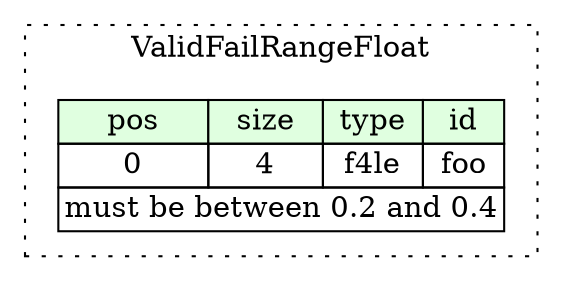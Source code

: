 digraph {
	rankdir=LR;
	node [shape=plaintext];
	subgraph cluster__valid_fail_range_float {
		label="ValidFailRangeFloat";
		graph[style=dotted];

		valid_fail_range_float__seq [label=<<TABLE BORDER="0" CELLBORDER="1" CELLSPACING="0">
			<TR><TD BGCOLOR="#E0FFE0">pos</TD><TD BGCOLOR="#E0FFE0">size</TD><TD BGCOLOR="#E0FFE0">type</TD><TD BGCOLOR="#E0FFE0">id</TD></TR>
			<TR><TD PORT="foo_pos">0</TD><TD PORT="foo_size">4</TD><TD>f4le</TD><TD PORT="foo_type">foo</TD></TR>
			<TR><TD COLSPAN="4" PORT="foo__valid">must be between 0.2 and 0.4</TD></TR>
		</TABLE>>];
	}
}
